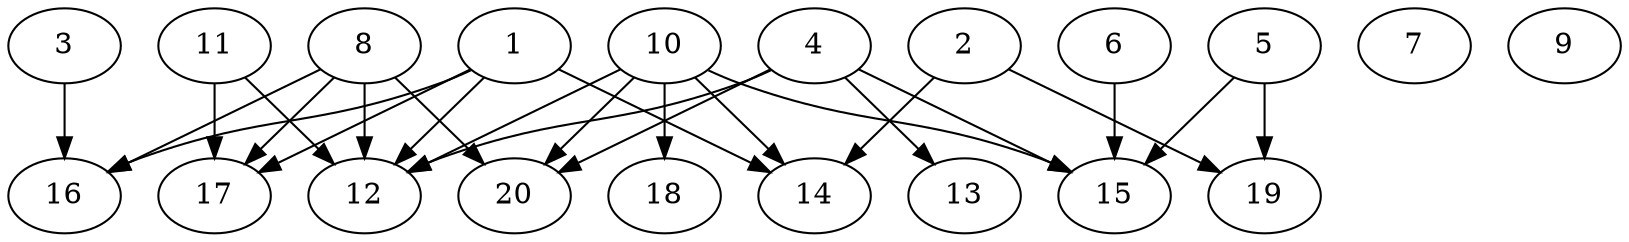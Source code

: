 // DAG automatically generated by daggen at Sat Jul 27 15:39:05 2019
// ./daggen --dot -n 20 --ccr 0.5 --fat 0.8 --regular 0.5 --density 0.4 --mindata 5242880 --maxdata 52428800 
digraph G {
  1 [size="48371712", alpha="0.18", expect_size="24185856"] 
  1 -> 12 [size ="24185856"]
  1 -> 14 [size ="24185856"]
  1 -> 16 [size ="24185856"]
  1 -> 17 [size ="24185856"]
  2 [size="30652416", alpha="0.06", expect_size="15326208"] 
  2 -> 14 [size ="15326208"]
  2 -> 19 [size ="15326208"]
  3 [size="71178240", alpha="0.15", expect_size="35589120"] 
  3 -> 16 [size ="35589120"]
  4 [size="47462400", alpha="0.11", expect_size="23731200"] 
  4 -> 12 [size ="23731200"]
  4 -> 13 [size ="23731200"]
  4 -> 15 [size ="23731200"]
  4 -> 20 [size ="23731200"]
  5 [size="26679296", alpha="0.12", expect_size="13339648"] 
  5 -> 15 [size ="13339648"]
  5 -> 19 [size ="13339648"]
  6 [size="103516160", alpha="0.15", expect_size="51758080"] 
  6 -> 15 [size ="51758080"]
  7 [size="14163968", alpha="0.17", expect_size="7081984"] 
  8 [size="52283392", alpha="0.07", expect_size="26141696"] 
  8 -> 12 [size ="26141696"]
  8 -> 16 [size ="26141696"]
  8 -> 17 [size ="26141696"]
  8 -> 20 [size ="26141696"]
  9 [size="20363264", alpha="0.14", expect_size="10181632"] 
  10 [size="89784320", alpha="0.06", expect_size="44892160"] 
  10 -> 12 [size ="44892160"]
  10 -> 14 [size ="44892160"]
  10 -> 15 [size ="44892160"]
  10 -> 18 [size ="44892160"]
  10 -> 20 [size ="44892160"]
  11 [size="50644992", alpha="0.04", expect_size="25322496"] 
  11 -> 12 [size ="25322496"]
  11 -> 17 [size ="25322496"]
  12 [size="42383360", alpha="0.07", expect_size="21191680"] 
  13 [size="70799360", alpha="0.18", expect_size="35399680"] 
  14 [size="45981696", alpha="0.14", expect_size="22990848"] 
  15 [size="98324480", alpha="0.14", expect_size="49162240"] 
  16 [size="61188096", alpha="0.19", expect_size="30594048"] 
  17 [size="38387712", alpha="0.14", expect_size="19193856"] 
  18 [size="24324096", alpha="0.10", expect_size="12162048"] 
  19 [size="57196544", alpha="0.02", expect_size="28598272"] 
  20 [size="27283456", alpha="0.07", expect_size="13641728"] 
}
